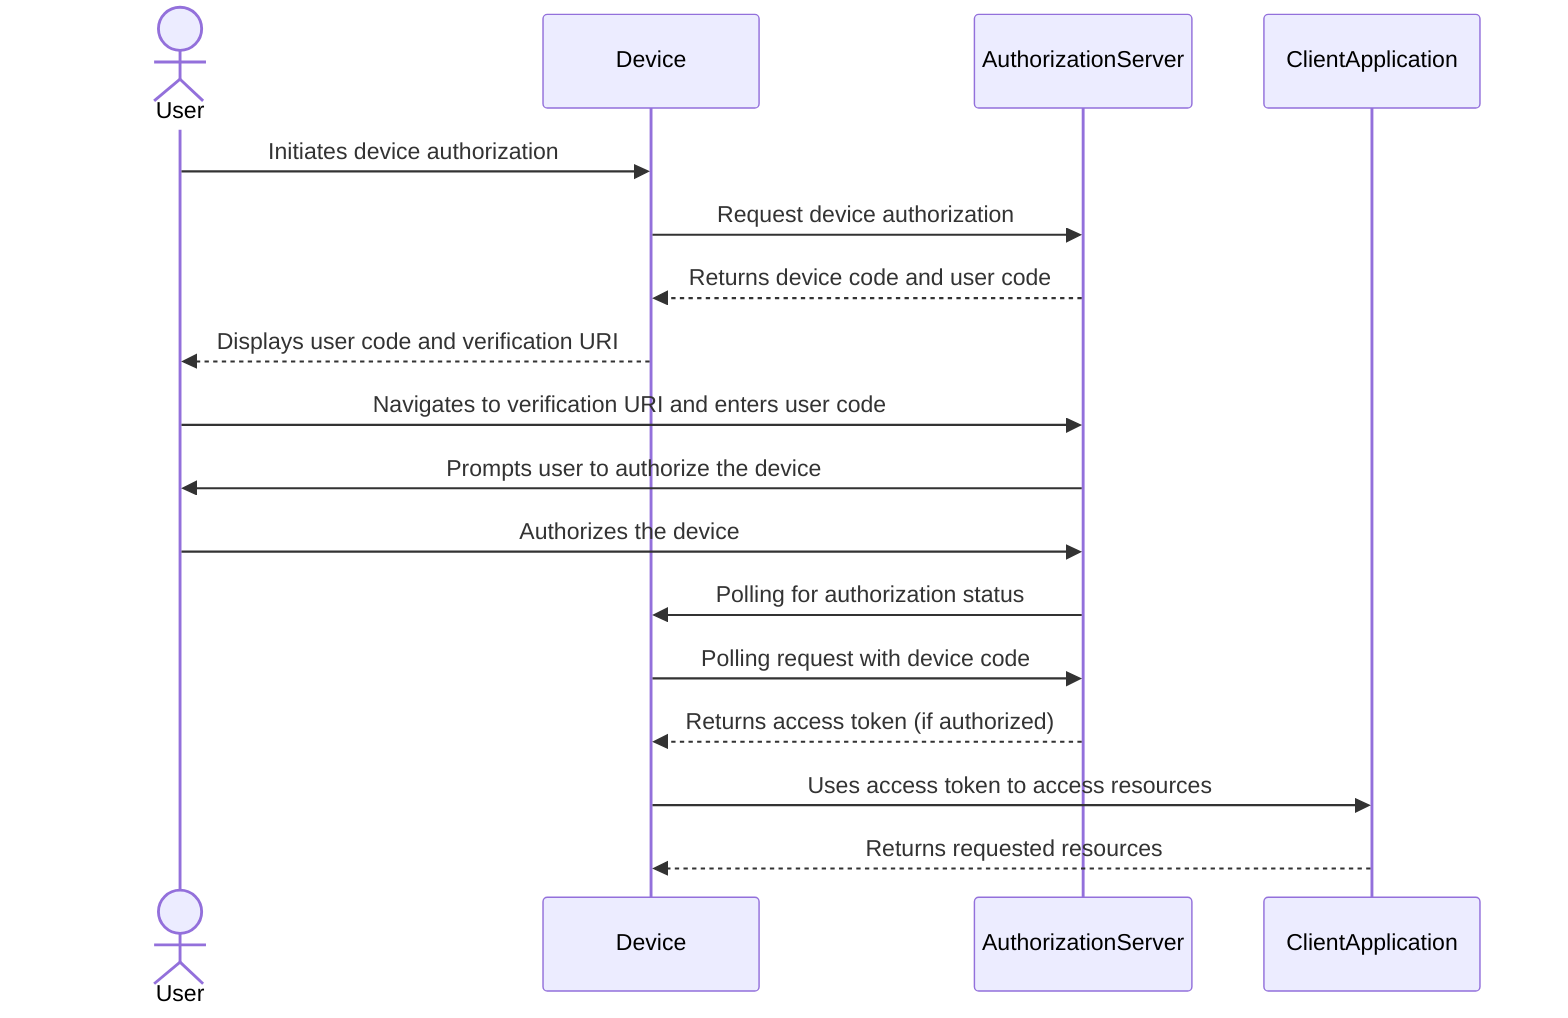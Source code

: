 sequenceDiagram
    actor User
    participant Device
    participant AuthorizationServer
    participant ClientApplication

    User->>Device: Initiates device authorization
    Device->>AuthorizationServer: Request device authorization
    AuthorizationServer-->>Device: Returns device code and user code
    Device-->>User: Displays user code and verification URI

    User->>AuthorizationServer: Navigates to verification URI and enters user code
    AuthorizationServer->>User: Prompts user to authorize the device
    User->>AuthorizationServer: Authorizes the device

    AuthorizationServer->>Device: Polling for authorization status
    Device->>AuthorizationServer: Polling request with device code
    AuthorizationServer-->>Device: Returns access token (if authorized)

    Device->>ClientApplication: Uses access token to access resources
    ClientApplication-->>Device: Returns requested resources